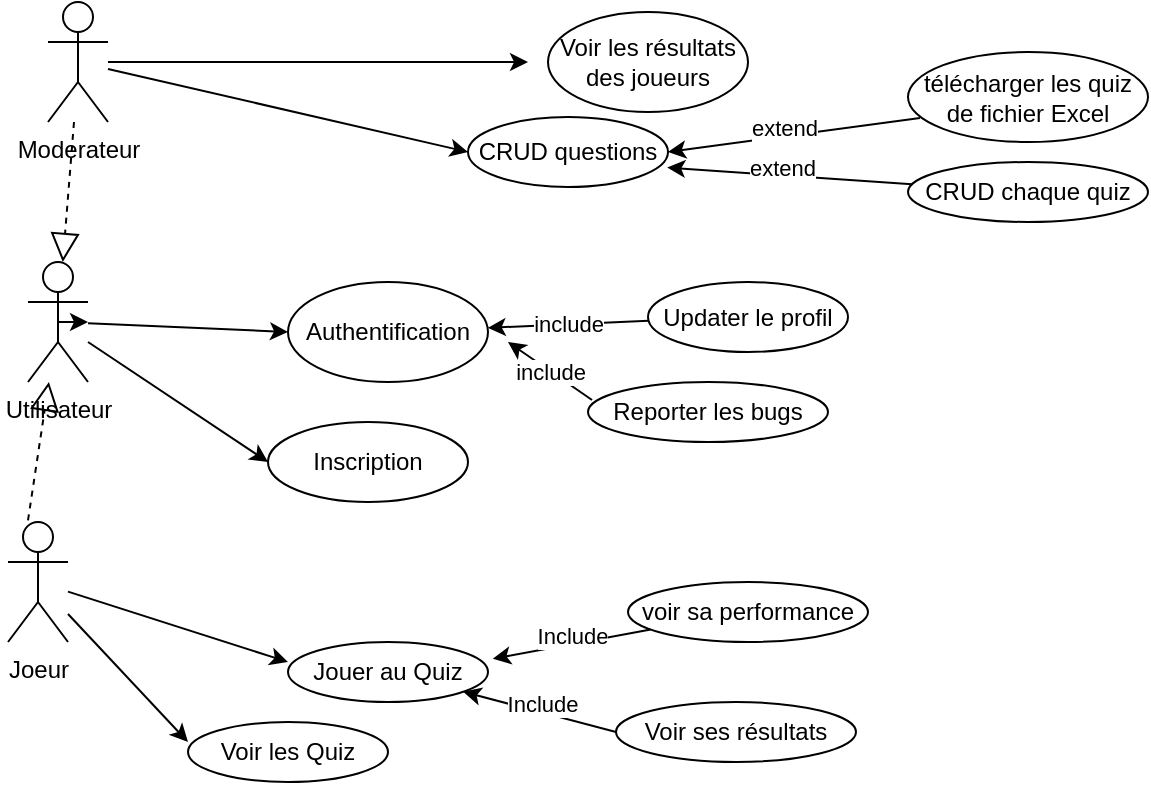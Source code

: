 <mxfile version="22.1.21" type="github" pages="2">
  <diagram name="Page-1" id="-kSXYxPSNdlGJXKzqjai">
    <mxGraphModel dx="1002" dy="535" grid="1" gridSize="10" guides="1" tooltips="1" connect="1" arrows="1" fold="1" page="1" pageScale="1" pageWidth="827" pageHeight="1169" math="0" shadow="0">
      <root>
        <mxCell id="0" />
        <mxCell id="1" parent="0" />
        <mxCell id="kqHvdpa6unui2aYF5rqx-35" style="edgeStyle=none;rounded=0;orthogonalLoop=1;jettySize=auto;html=1;entryX=0;entryY=0.5;entryDx=0;entryDy=0;" parent="1" source="kqHvdpa6unui2aYF5rqx-7" target="kqHvdpa6unui2aYF5rqx-19" edge="1">
          <mxGeometry relative="1" as="geometry" />
        </mxCell>
        <mxCell id="kqHvdpa6unui2aYF5rqx-40" style="edgeStyle=none;rounded=0;orthogonalLoop=1;jettySize=auto;html=1;entryX=0;entryY=0.5;entryDx=0;entryDy=0;" parent="1" source="kqHvdpa6unui2aYF5rqx-7" target="kqHvdpa6unui2aYF5rqx-39" edge="1">
          <mxGeometry relative="1" as="geometry" />
        </mxCell>
        <mxCell id="kqHvdpa6unui2aYF5rqx-7" value="Utilisateur&lt;br&gt;" style="shape=umlActor;verticalLabelPosition=bottom;verticalAlign=top;html=1;outlineConnect=0;" parent="1" vertex="1">
          <mxGeometry x="60" y="610" width="30" height="60" as="geometry" />
        </mxCell>
        <mxCell id="kqHvdpa6unui2aYF5rqx-43" style="edgeStyle=none;rounded=0;orthogonalLoop=1;jettySize=auto;html=1;" parent="1" source="kqHvdpa6unui2aYF5rqx-8" edge="1">
          <mxGeometry relative="1" as="geometry">
            <mxPoint x="310" y="510" as="targetPoint" />
          </mxGeometry>
        </mxCell>
        <mxCell id="kqHvdpa6unui2aYF5rqx-44" style="edgeStyle=none;rounded=0;orthogonalLoop=1;jettySize=auto;html=1;entryX=0;entryY=0.5;entryDx=0;entryDy=0;" parent="1" source="kqHvdpa6unui2aYF5rqx-8" target="kqHvdpa6unui2aYF5rqx-26" edge="1">
          <mxGeometry relative="1" as="geometry" />
        </mxCell>
        <mxCell id="kqHvdpa6unui2aYF5rqx-8" value="Moderateur" style="shape=umlActor;verticalLabelPosition=bottom;verticalAlign=top;html=1;outlineConnect=0;" parent="1" vertex="1">
          <mxGeometry x="70" y="480" width="30" height="60" as="geometry" />
        </mxCell>
        <mxCell id="kqHvdpa6unui2aYF5rqx-45" style="edgeStyle=none;rounded=0;orthogonalLoop=1;jettySize=auto;html=1;" parent="1" source="kqHvdpa6unui2aYF5rqx-11" edge="1">
          <mxGeometry relative="1" as="geometry">
            <mxPoint x="140" y="850" as="targetPoint" />
          </mxGeometry>
        </mxCell>
        <mxCell id="kqHvdpa6unui2aYF5rqx-47" style="edgeStyle=none;rounded=0;orthogonalLoop=1;jettySize=auto;html=1;" parent="1" source="kqHvdpa6unui2aYF5rqx-11" edge="1">
          <mxGeometry relative="1" as="geometry">
            <mxPoint x="190" y="810" as="targetPoint" />
          </mxGeometry>
        </mxCell>
        <mxCell id="kqHvdpa6unui2aYF5rqx-11" value="Joeur&lt;br&gt;" style="shape=umlActor;verticalLabelPosition=bottom;verticalAlign=top;html=1;outlineConnect=0;" parent="1" vertex="1">
          <mxGeometry x="50" y="740" width="30" height="60" as="geometry" />
        </mxCell>
        <mxCell id="kqHvdpa6unui2aYF5rqx-19" value="Authentification&lt;br&gt;" style="ellipse;whiteSpace=wrap;html=1;" parent="1" vertex="1">
          <mxGeometry x="190" y="620" width="100" height="50" as="geometry" />
        </mxCell>
        <mxCell id="kqHvdpa6unui2aYF5rqx-24" value="Jouer au Quiz" style="ellipse;whiteSpace=wrap;html=1;" parent="1" vertex="1">
          <mxGeometry x="190" y="800" width="100" height="30" as="geometry" />
        </mxCell>
        <mxCell id="kqHvdpa6unui2aYF5rqx-41" value="include" style="edgeStyle=none;rounded=0;orthogonalLoop=1;jettySize=auto;html=1;" parent="1" source="kqHvdpa6unui2aYF5rqx-25" target="kqHvdpa6unui2aYF5rqx-19" edge="1">
          <mxGeometry relative="1" as="geometry" />
        </mxCell>
        <mxCell id="kqHvdpa6unui2aYF5rqx-25" value="Updater le profil" style="ellipse;whiteSpace=wrap;html=1;" parent="1" vertex="1">
          <mxGeometry x="370" y="620" width="100" height="35" as="geometry" />
        </mxCell>
        <mxCell id="kqHvdpa6unui2aYF5rqx-26" value="CRUD questions&lt;br&gt;" style="ellipse;whiteSpace=wrap;html=1;" parent="1" vertex="1">
          <mxGeometry x="280" y="537.5" width="100" height="35" as="geometry" />
        </mxCell>
        <mxCell id="kqHvdpa6unui2aYF5rqx-29" value="Voir les résultats des joueurs" style="ellipse;whiteSpace=wrap;html=1;" parent="1" vertex="1">
          <mxGeometry x="320" y="485" width="100" height="50" as="geometry" />
        </mxCell>
        <mxCell id="kqHvdpa6unui2aYF5rqx-30" value="Voir les Quiz" style="ellipse;whiteSpace=wrap;html=1;" parent="1" vertex="1">
          <mxGeometry x="140" y="840" width="100" height="30" as="geometry" />
        </mxCell>
        <mxCell id="kqHvdpa6unui2aYF5rqx-36" value="" style="endArrow=block;dashed=1;endFill=0;endSize=12;html=1;rounded=0;" parent="1" target="kqHvdpa6unui2aYF5rqx-7" edge="1">
          <mxGeometry width="160" relative="1" as="geometry">
            <mxPoint x="83" y="540" as="sourcePoint" />
            <mxPoint x="180" y="570" as="targetPoint" />
          </mxGeometry>
        </mxCell>
        <mxCell id="kqHvdpa6unui2aYF5rqx-37" style="edgeStyle=none;rounded=0;orthogonalLoop=1;jettySize=auto;html=1;exitX=0.5;exitY=0.5;exitDx=0;exitDy=0;exitPerimeter=0;" parent="1" source="kqHvdpa6unui2aYF5rqx-7" target="kqHvdpa6unui2aYF5rqx-7" edge="1">
          <mxGeometry relative="1" as="geometry" />
        </mxCell>
        <mxCell id="kqHvdpa6unui2aYF5rqx-38" value="" style="endArrow=block;dashed=1;endFill=0;endSize=12;html=1;rounded=0;" parent="1" target="kqHvdpa6unui2aYF5rqx-7" edge="1">
          <mxGeometry width="160" relative="1" as="geometry">
            <mxPoint x="60" y="739.17" as="sourcePoint" />
            <mxPoint x="220" y="739.17" as="targetPoint" />
          </mxGeometry>
        </mxCell>
        <mxCell id="kqHvdpa6unui2aYF5rqx-39" value="Inscription" style="ellipse;whiteSpace=wrap;html=1;" parent="1" vertex="1">
          <mxGeometry x="180" y="690" width="100" height="40" as="geometry" />
        </mxCell>
        <mxCell id="xr_ATp5lVM9mZrM1eEPt-1" value="télécharger les quiz de fichier Excel" style="ellipse;whiteSpace=wrap;html=1;" parent="1" vertex="1">
          <mxGeometry x="500" y="505" width="120" height="45" as="geometry" />
        </mxCell>
        <mxCell id="xr_ATp5lVM9mZrM1eEPt-2" value="" style="endArrow=classic;html=1;rounded=0;entryX=1;entryY=0.5;entryDx=0;entryDy=0;exitX=0.05;exitY=0.733;exitDx=0;exitDy=0;exitPerimeter=0;" parent="1" source="xr_ATp5lVM9mZrM1eEPt-1" target="kqHvdpa6unui2aYF5rqx-26" edge="1">
          <mxGeometry width="50" height="50" relative="1" as="geometry">
            <mxPoint x="450" y="572.5" as="sourcePoint" />
            <mxPoint x="500" y="522.5" as="targetPoint" />
          </mxGeometry>
        </mxCell>
        <mxCell id="xr_ATp5lVM9mZrM1eEPt-3" value="extend" style="edgeLabel;html=1;align=center;verticalAlign=middle;resizable=0;points=[];" parent="xr_ATp5lVM9mZrM1eEPt-2" vertex="1" connectable="0">
          <mxGeometry x="0.073" y="-4" relative="1" as="geometry">
            <mxPoint as="offset" />
          </mxGeometry>
        </mxCell>
        <mxCell id="xr_ATp5lVM9mZrM1eEPt-9" value="voir sa performance" style="ellipse;whiteSpace=wrap;html=1;" parent="1" vertex="1">
          <mxGeometry x="360" y="770" width="120" height="30" as="geometry" />
        </mxCell>
        <mxCell id="xr_ATp5lVM9mZrM1eEPt-10" value="" style="endArrow=classic;html=1;rounded=0;entryX=1.024;entryY=0.28;entryDx=0;entryDy=0;entryPerimeter=0;" parent="1" source="xr_ATp5lVM9mZrM1eEPt-9" target="kqHvdpa6unui2aYF5rqx-24" edge="1">
          <mxGeometry width="50" height="50" relative="1" as="geometry">
            <mxPoint x="390" y="780" as="sourcePoint" />
            <mxPoint x="440" y="730" as="targetPoint" />
          </mxGeometry>
        </mxCell>
        <mxCell id="xr_ATp5lVM9mZrM1eEPt-11" value="Include" style="edgeLabel;html=1;align=center;verticalAlign=middle;resizable=0;points=[];" parent="xr_ATp5lVM9mZrM1eEPt-10" vertex="1" connectable="0">
          <mxGeometry x="-0.005" y="-4" relative="1" as="geometry">
            <mxPoint as="offset" />
          </mxGeometry>
        </mxCell>
        <mxCell id="xr_ATp5lVM9mZrM1eEPt-12" value="Voir ses résultats" style="ellipse;whiteSpace=wrap;html=1;" parent="1" vertex="1">
          <mxGeometry x="354" y="830" width="120" height="30" as="geometry" />
        </mxCell>
        <mxCell id="xr_ATp5lVM9mZrM1eEPt-13" value="" style="endArrow=classic;html=1;rounded=0;exitX=0;exitY=0.5;exitDx=0;exitDy=0;" parent="1" source="xr_ATp5lVM9mZrM1eEPt-12" target="kqHvdpa6unui2aYF5rqx-24" edge="1">
          <mxGeometry width="50" height="50" relative="1" as="geometry">
            <mxPoint x="381" y="804" as="sourcePoint" />
            <mxPoint x="302" y="818" as="targetPoint" />
          </mxGeometry>
        </mxCell>
        <mxCell id="xr_ATp5lVM9mZrM1eEPt-14" value="Include" style="edgeLabel;html=1;align=center;verticalAlign=middle;resizable=0;points=[];" parent="xr_ATp5lVM9mZrM1eEPt-13" vertex="1" connectable="0">
          <mxGeometry x="-0.005" y="-4" relative="1" as="geometry">
            <mxPoint as="offset" />
          </mxGeometry>
        </mxCell>
        <mxCell id="AuLIhAyiqhTqZYHh1PdH-1" value="Reporter les bugs" style="ellipse;whiteSpace=wrap;html=1;" parent="1" vertex="1">
          <mxGeometry x="340" y="670" width="120" height="30" as="geometry" />
        </mxCell>
        <mxCell id="AuLIhAyiqhTqZYHh1PdH-2" value="include" style="rounded=0;orthogonalLoop=1;jettySize=auto;html=1;exitX=0.017;exitY=0.3;exitDx=0;exitDy=0;exitPerimeter=0;" parent="1" source="AuLIhAyiqhTqZYHh1PdH-1" edge="1">
          <mxGeometry relative="1" as="geometry">
            <mxPoint x="350" y="655" as="sourcePoint" />
            <mxPoint x="300" y="650" as="targetPoint" />
          </mxGeometry>
        </mxCell>
        <mxCell id="AuLIhAyiqhTqZYHh1PdH-3" value="CRUD chaque quiz" style="ellipse;whiteSpace=wrap;html=1;" parent="1" vertex="1">
          <mxGeometry x="500" y="560" width="120" height="30" as="geometry" />
        </mxCell>
        <mxCell id="AuLIhAyiqhTqZYHh1PdH-5" value="" style="endArrow=classic;html=1;rounded=0;entryX=0.996;entryY=0.723;entryDx=0;entryDy=0;entryPerimeter=0;" parent="1" source="AuLIhAyiqhTqZYHh1PdH-3" target="kqHvdpa6unui2aYF5rqx-26" edge="1">
          <mxGeometry width="50" height="50" relative="1" as="geometry">
            <mxPoint x="516" y="548" as="sourcePoint" />
            <mxPoint x="390" y="565" as="targetPoint" />
          </mxGeometry>
        </mxCell>
        <mxCell id="AuLIhAyiqhTqZYHh1PdH-6" value="extend" style="edgeLabel;html=1;align=center;verticalAlign=middle;resizable=0;points=[];" parent="AuLIhAyiqhTqZYHh1PdH-5" vertex="1" connectable="0">
          <mxGeometry x="0.073" y="-4" relative="1" as="geometry">
            <mxPoint as="offset" />
          </mxGeometry>
        </mxCell>
      </root>
    </mxGraphModel>
  </diagram>
  <diagram id="HHJTQUvT6-EqKvSZpouP" name="Page-2">
    <mxGraphModel dx="2104" dy="501" grid="1" gridSize="10" guides="1" tooltips="1" connect="1" arrows="1" fold="1" page="1" pageScale="1" pageWidth="827" pageHeight="1169" math="0" shadow="0">
      <root>
        <mxCell id="0" />
        <mxCell id="1" parent="0" />
        <mxCell id="UHIwSIO8f0DV6rE-6jqE-1" value="" style="html=1;points=[[0,0,0,0,5],[0,1,0,0,-5],[1,0,0,0,5],[1,1,0,0,-5]];perimeter=orthogonalPerimeter;outlineConnect=0;targetShapes=umlLifeline;portConstraint=eastwest;newEdgeStyle={&quot;curved&quot;:0,&quot;rounded&quot;:0};" parent="1" vertex="1">
          <mxGeometry x="-730" y="60" width="10" height="340" as="geometry" />
        </mxCell>
        <mxCell id="UHIwSIO8f0DV6rE-6jqE-5" value="Utilisateur&lt;br&gt;" style="shape=umlActor;verticalLabelPosition=bottom;verticalAlign=top;html=1;outlineConnect=0;" parent="1" vertex="1">
          <mxGeometry x="-870" y="140" width="30" height="60" as="geometry" />
        </mxCell>
        <mxCell id="UHIwSIO8f0DV6rE-6jqE-11" value="" style="endArrow=classic;html=1;rounded=0;" parent="1" source="UHIwSIO8f0DV6rE-6jqE-13" edge="1">
          <mxGeometry width="50" height="50" relative="1" as="geometry">
            <mxPoint x="-820" y="180" as="sourcePoint" />
            <mxPoint x="-740" y="180" as="targetPoint" />
            <Array as="points">
              <mxPoint x="-780" y="180" />
            </Array>
          </mxGeometry>
        </mxCell>
        <mxCell id="UHIwSIO8f0DV6rE-6jqE-12" value="Etat initial" style="edgeLabel;html=1;align=center;verticalAlign=middle;resizable=0;points=[];" parent="UHIwSIO8f0DV6rE-6jqE-11" vertex="1" connectable="0">
          <mxGeometry x="-0.035" y="-1" relative="1" as="geometry">
            <mxPoint x="6" y="9" as="offset" />
          </mxGeometry>
        </mxCell>
        <mxCell id="UHIwSIO8f0DV6rE-6jqE-13" value="" style="shape=waypoint;sketch=0;fillStyle=solid;size=6;pointerEvents=1;points=[];fillColor=none;resizable=0;rotatable=0;perimeter=centerPerimeter;snapToPoint=1;" parent="1" vertex="1">
          <mxGeometry x="-830" y="170" width="20" height="20" as="geometry" />
        </mxCell>
        <mxCell id="UHIwSIO8f0DV6rE-6jqE-14" value="" style="html=1;points=[[0,0,0,0,5],[0,1,0,0,-5],[1,0,0,0,5],[1,1,0,0,-5]];perimeter=orthogonalPerimeter;outlineConnect=0;targetShapes=umlLifeline;portConstraint=eastwest;newEdgeStyle={&quot;curved&quot;:0,&quot;rounded&quot;:0};" parent="1" vertex="1">
          <mxGeometry x="-620" y="50" width="10" height="290" as="geometry" />
        </mxCell>
        <mxCell id="UHIwSIO8f0DV6rE-6jqE-15" value="" style="html=1;points=[[0,0,0,0,5],[0,1,0,0,-5],[1,0,0,0,5],[1,1,0,0,-5]];perimeter=orthogonalPerimeter;outlineConnect=0;targetShapes=umlLifeline;portConstraint=eastwest;newEdgeStyle={&quot;curved&quot;:0,&quot;rounded&quot;:0};" parent="1" vertex="1">
          <mxGeometry x="-500" y="50" width="10" height="290" as="geometry" />
        </mxCell>
        <mxCell id="UHIwSIO8f0DV6rE-6jqE-16" value="" style="html=1;points=[[0,0,0,0,5],[0,1,0,0,-5],[1,0,0,0,5],[1,1,0,0,-5]];perimeter=orthogonalPerimeter;outlineConnect=0;targetShapes=umlLifeline;portConstraint=eastwest;newEdgeStyle={&quot;curved&quot;:0,&quot;rounded&quot;:0};" parent="1" vertex="1">
          <mxGeometry x="-380" y="50" width="10" height="290" as="geometry" />
        </mxCell>
        <mxCell id="UHIwSIO8f0DV6rE-6jqE-17" value="" style="html=1;points=[[0,0,0,0,5],[0,1,0,0,-5],[1,0,0,0,5],[1,1,0,0,-5]];perimeter=orthogonalPerimeter;outlineConnect=0;targetShapes=umlLifeline;portConstraint=eastwest;newEdgeStyle={&quot;curved&quot;:0,&quot;rounded&quot;:0};" parent="1" vertex="1">
          <mxGeometry x="-290" y="50" width="10" height="320" as="geometry" />
        </mxCell>
        <mxCell id="2NLzrm88V_hFLFMiYYDH-2" value="" style="html=1;points=[[0,0,0,0,5],[0,1,0,0,-5],[1,0,0,0,5],[1,1,0,0,-5]];perimeter=orthogonalPerimeter;outlineConnect=0;targetShapes=umlLifeline;portConstraint=eastwest;newEdgeStyle={&quot;curved&quot;:0,&quot;rounded&quot;:0};" parent="1" vertex="1">
          <mxGeometry x="-50" y="40" width="10" height="960" as="geometry" />
        </mxCell>
        <mxCell id="2NLzrm88V_hFLFMiYYDH-3" value="" style="line;strokeWidth=2;html=1;" parent="1" vertex="1">
          <mxGeometry x="-720" y="100" width="100" height="10" as="geometry" />
        </mxCell>
        <mxCell id="2NLzrm88V_hFLFMiYYDH-7" value="" style="endArrow=classic;html=1;rounded=0;" parent="1" target="UHIwSIO8f0DV6rE-6jqE-15" edge="1" source="UHIwSIO8f0DV6rE-6jqE-14">
          <mxGeometry width="50" height="50" relative="1" as="geometry">
            <mxPoint x="-600" y="100" as="sourcePoint" />
            <mxPoint x="-540" y="60" as="targetPoint" />
            <Array as="points">
              <mxPoint x="-580" y="100" />
              <mxPoint x="-540" y="100" />
              <mxPoint x="-500" y="100" />
            </Array>
          </mxGeometry>
        </mxCell>
        <mxCell id="2NLzrm88V_hFLFMiYYDH-11" value="" style="endArrow=classic;html=1;rounded=0;" parent="1" edge="1">
          <mxGeometry width="50" height="50" relative="1" as="geometry">
            <mxPoint x="-490" y="110" as="sourcePoint" />
            <mxPoint x="-380" y="110" as="targetPoint" />
          </mxGeometry>
        </mxCell>
        <mxCell id="2NLzrm88V_hFLFMiYYDH-12" value="utilisateur" style="edgeLabel;html=1;align=center;verticalAlign=middle;resizable=0;points=[];" parent="1" vertex="1" connectable="0">
          <mxGeometry x="-810.003" y="190" as="geometry">
            <mxPoint x="83" y="-142" as="offset" />
          </mxGeometry>
        </mxCell>
        <mxCell id="2NLzrm88V_hFLFMiYYDH-13" value="bug center" style="edgeLabel;html=1;align=center;verticalAlign=middle;resizable=0;points=[];" parent="1" vertex="1" connectable="0">
          <mxGeometry x="-765.333" y="200" as="geometry">
            <mxPoint x="147" y="-149" as="offset" />
          </mxGeometry>
        </mxCell>
        <mxCell id="Y3HJ4F2u-vbkJcn6yb0H-1" value="&lt;div style=&quot;text-align: center;&quot;&gt;&lt;span style=&quot;font-size: 11px; background-color: rgb(255, 255, 255);&quot;&gt;cathalogue&lt;/span&gt;&lt;/div&gt;&lt;div style=&quot;text-align: center;&quot;&gt;&lt;span style=&quot;font-size: 11px; background-color: rgb(255, 255, 255);&quot;&gt;&lt;br&gt;&lt;/span&gt;&lt;/div&gt;" style="text;whiteSpace=wrap;html=1;" vertex="1" parent="1">
          <mxGeometry x="-520" y="30" width="90" height="30" as="geometry" />
        </mxCell>
        <mxCell id="Y3HJ4F2u-vbkJcn6yb0H-2" value="&lt;div style=&quot;text-align: center;&quot;&gt;&lt;span style=&quot;font-size: 11px; background-color: rgb(255, 255, 255);&quot;&gt;difficuty&lt;/span&gt;&lt;/div&gt;" style="text;whiteSpace=wrap;html=1;" vertex="1" parent="1">
          <mxGeometry x="-400" y="25" width="90" height="30" as="geometry" />
        </mxCell>
        <mxCell id="Y3HJ4F2u-vbkJcn6yb0H-3" value="&lt;div style=&quot;text-align: center;&quot;&gt;&lt;span style=&quot;font-size: 11px; background-color: rgb(255, 255, 255);&quot;&gt;Quiz visualisation&lt;/span&gt;&lt;/div&gt;" style="text;whiteSpace=wrap;html=1;" vertex="1" parent="1">
          <mxGeometry x="-290" y="30" width="90" height="30" as="geometry" />
        </mxCell>
        <mxCell id="Y3HJ4F2u-vbkJcn6yb0H-4" value="&lt;div style=&quot;text-align: center;&quot;&gt;&lt;span style=&quot;font-size: 11px; background-color: rgb(255, 255, 255);&quot;&gt;Annonce&lt;/span&gt;&lt;/div&gt;&lt;div style=&quot;text-align: center;&quot;&gt;&lt;span style=&quot;font-size: 11px; background-color: rgb(255, 255, 255);&quot;&gt;manager&lt;/span&gt;&lt;/div&gt;" style="text;whiteSpace=wrap;html=1;" vertex="1" parent="1">
          <mxGeometry x="-170" y="20" width="90" height="40" as="geometry" />
        </mxCell>
        <mxCell id="Y3HJ4F2u-vbkJcn6yb0H-6" value="&lt;div style=&quot;text-align: center;&quot;&gt;&lt;span style=&quot;font-size: 11px; background-color: rgb(255, 255, 255);&quot;&gt;Authentification&lt;/span&gt;&lt;/div&gt;" style="text;whiteSpace=wrap;html=1;" vertex="1" parent="1">
          <mxGeometry x="-70" y="20" width="90" height="30" as="geometry" />
        </mxCell>
        <mxCell id="Y3HJ4F2u-vbkJcn6yb0H-8" value="" style="endArrow=classic;html=1;rounded=0;" edge="1" parent="1">
          <mxGeometry width="50" height="50" relative="1" as="geometry">
            <mxPoint x="-820" y="180" as="sourcePoint" />
            <mxPoint x="-740" y="180" as="targetPoint" />
            <Array as="points">
              <mxPoint x="-780" y="180" />
            </Array>
          </mxGeometry>
        </mxCell>
        <mxCell id="Y3HJ4F2u-vbkJcn6yb0H-9" value="Etat initial" style="edgeLabel;html=1;align=center;verticalAlign=middle;resizable=0;points=[];" vertex="1" connectable="0" parent="Y3HJ4F2u-vbkJcn6yb0H-8">
          <mxGeometry x="-0.035" y="-1" relative="1" as="geometry">
            <mxPoint x="6" y="9" as="offset" />
          </mxGeometry>
        </mxCell>
        <mxCell id="Y3HJ4F2u-vbkJcn6yb0H-12" value="&lt;font style=&quot;font-size: 10px;&quot;&gt;Reporter&lt;br&gt;&amp;nbsp;un bug&lt;/font&gt;" style="endArrow=classic;html=1;rounded=0;" edge="1" parent="1" source="UHIwSIO8f0DV6rE-6jqE-1" target="UHIwSIO8f0DV6rE-6jqE-14">
          <mxGeometry y="20" width="50" height="50" relative="1" as="geometry">
            <mxPoint x="-710" y="140" as="sourcePoint" />
            <mxPoint x="-630" y="100" as="targetPoint" />
            <Array as="points">
              <mxPoint x="-650" y="160" />
            </Array>
            <mxPoint as="offset" />
          </mxGeometry>
        </mxCell>
        <mxCell id="Y3HJ4F2u-vbkJcn6yb0H-24" value="" style="endArrow=block;dashed=1;endFill=0;endSize=12;html=1;rounded=0;" edge="1" parent="1">
          <mxGeometry width="160" relative="1" as="geometry">
            <mxPoint x="-620" y="584" as="sourcePoint" />
            <mxPoint x="-720" y="584" as="targetPoint" />
          </mxGeometry>
        </mxCell>
        <mxCell id="Y3HJ4F2u-vbkJcn6yb0H-27" value="&lt;font style=&quot;font-size: 10px;&quot;&gt;retour acceuil&lt;/font&gt;" style="text;html=1;strokeColor=none;fillColor=none;align=center;verticalAlign=middle;whiteSpace=wrap;rounded=0;" vertex="1" parent="1">
          <mxGeometry x="-700" y="220" width="60" height="20" as="geometry" />
        </mxCell>
        <mxCell id="Y3HJ4F2u-vbkJcn6yb0H-29" value="" style="endArrow=block;dashed=1;endFill=0;endSize=12;html=1;rounded=0;" edge="1" parent="1">
          <mxGeometry width="160" relative="1" as="geometry">
            <mxPoint x="-500" y="280" as="sourcePoint" />
            <mxPoint x="-720" y="280" as="targetPoint" />
          </mxGeometry>
        </mxCell>
        <mxCell id="Y3HJ4F2u-vbkJcn6yb0H-31" value="&lt;font style=&quot;font-size: 10px;&quot;&gt;retour acceuil&lt;/font&gt;" style="text;html=1;strokeColor=none;fillColor=none;align=center;verticalAlign=middle;whiteSpace=wrap;rounded=0;" vertex="1" parent="1">
          <mxGeometry x="-590" y="250" width="60" height="20" as="geometry" />
        </mxCell>
        <mxCell id="Y3HJ4F2u-vbkJcn6yb0H-32" value="&lt;font style=&quot;font-size: 10px;&quot;&gt;choisir cathalogue&lt;/font&gt;" style="text;html=1;strokeColor=none;fillColor=none;align=center;verticalAlign=middle;whiteSpace=wrap;rounded=0;" vertex="1" parent="1">
          <mxGeometry x="-590" y="70" width="60" height="20" as="geometry" />
        </mxCell>
        <mxCell id="Y3HJ4F2u-vbkJcn6yb0H-33" value="" style="endArrow=block;dashed=1;endFill=0;endSize=12;html=1;rounded=0;" edge="1" parent="1" source="UHIwSIO8f0DV6rE-6jqE-16">
          <mxGeometry width="160" relative="1" as="geometry">
            <mxPoint x="-505" y="300" as="sourcePoint" />
            <mxPoint x="-720" y="300" as="targetPoint" />
          </mxGeometry>
        </mxCell>
        <mxCell id="Y3HJ4F2u-vbkJcn6yb0H-34" value="&lt;font style=&quot;font-size: 10px;&quot;&gt;retour acceuil&lt;/font&gt;" style="text;html=1;strokeColor=none;fillColor=none;align=center;verticalAlign=middle;whiteSpace=wrap;rounded=0;" vertex="1" parent="1">
          <mxGeometry x="-473" y="270" width="60" height="20" as="geometry" />
        </mxCell>
        <mxCell id="Y3HJ4F2u-vbkJcn6yb0H-35" value="&lt;font style=&quot;font-size: 10px;&quot;&gt;choisir&amp;nbsp;&lt;br&gt;difficulte&lt;br&gt;&lt;br&gt;&lt;/font&gt;" style="text;html=1;strokeColor=none;fillColor=none;align=center;verticalAlign=middle;whiteSpace=wrap;rounded=0;" vertex="1" parent="1">
          <mxGeometry x="-473" y="90" width="60" height="20" as="geometry" />
        </mxCell>
        <mxCell id="Y3HJ4F2u-vbkJcn6yb0H-36" value="&lt;font style=&quot;font-size: 10px;&quot;&gt;Voir Quiz&lt;br&gt;&lt;/font&gt;" style="text;html=1;strokeColor=none;fillColor=none;align=center;verticalAlign=middle;whiteSpace=wrap;rounded=0;" vertex="1" parent="1">
          <mxGeometry x="-370" y="95" width="60" height="20" as="geometry" />
        </mxCell>
        <mxCell id="Y3HJ4F2u-vbkJcn6yb0H-38" value="" style="endArrow=classic;html=1;rounded=0;" edge="1" parent="1">
          <mxGeometry width="50" height="50" relative="1" as="geometry">
            <mxPoint x="-370" y="120" as="sourcePoint" />
            <mxPoint x="-290" y="120" as="targetPoint" />
          </mxGeometry>
        </mxCell>
        <mxCell id="Y3HJ4F2u-vbkJcn6yb0H-39" value="" style="endArrow=block;dashed=1;endFill=0;endSize=12;html=1;rounded=0;" edge="1" parent="1" source="UHIwSIO8f0DV6rE-6jqE-17">
          <mxGeometry width="160" relative="1" as="geometry">
            <mxPoint x="-375" y="360" as="sourcePoint" />
            <mxPoint x="-720" y="360" as="targetPoint" />
            <Array as="points" />
          </mxGeometry>
        </mxCell>
        <mxCell id="Y3HJ4F2u-vbkJcn6yb0H-45" value="&lt;font style=&quot;font-size: 9px;&quot;&gt;retour acceuil&lt;/font&gt;" style="text;html=1;strokeColor=none;fillColor=none;align=center;verticalAlign=middle;whiteSpace=wrap;rounded=0;" vertex="1" parent="1">
          <mxGeometry x="-560" y="340" width="60" height="10" as="geometry" />
        </mxCell>
        <mxCell id="Y3HJ4F2u-vbkJcn6yb0H-48" value="" style="endArrow=classic;html=1;rounded=0;exitX=1;exitY=0.25;exitDx=0;exitDy=0;exitPerimeter=0;" edge="1" parent="1" source="2NLzrm88V_hFLFMiYYDH-1">
          <mxGeometry width="50" height="50" relative="1" as="geometry">
            <mxPoint x="-270" y="130" as="sourcePoint" />
            <mxPoint x="-170" y="130" as="targetPoint" />
          </mxGeometry>
        </mxCell>
        <mxCell id="Y3HJ4F2u-vbkJcn6yb0H-50" value="&lt;font style=&quot;font-size: 10px;&quot;&gt;Voir annonce&lt;br&gt;&lt;/font&gt;" style="text;html=1;strokeColor=none;fillColor=none;align=center;verticalAlign=middle;whiteSpace=wrap;rounded=0;" vertex="1" parent="1">
          <mxGeometry x="-260" y="100" width="60" height="20" as="geometry" />
        </mxCell>
        <mxCell id="Y3HJ4F2u-vbkJcn6yb0H-51" value="" style="endArrow=classic;html=1;rounded=0;exitX=1;exitY=0.25;exitDx=0;exitDy=0;exitPerimeter=0;" edge="1" parent="1" source="UHIwSIO8f0DV6rE-6jqE-17" target="2NLzrm88V_hFLFMiYYDH-1">
          <mxGeometry width="50" height="50" relative="1" as="geometry">
            <mxPoint x="-280" y="130" as="sourcePoint" />
            <mxPoint x="-170" y="130" as="targetPoint" />
          </mxGeometry>
        </mxCell>
        <mxCell id="2NLzrm88V_hFLFMiYYDH-1" value="" style="html=1;points=[[0,0,0,0,5],[0,1,0,0,-5],[1,0,0,0,5],[1,1,0,0,-5]];perimeter=orthogonalPerimeter;outlineConnect=0;targetShapes=umlLifeline;portConstraint=eastwest;newEdgeStyle={&quot;curved&quot;:0,&quot;rounded&quot;:0};" parent="1" vertex="1">
          <mxGeometry x="-170" y="55" width="10" height="260" as="geometry" />
        </mxCell>
        <mxCell id="Y3HJ4F2u-vbkJcn6yb0H-52" value="" style="endArrow=classic;html=1;rounded=0;exitX=1;exitY=0.25;exitDx=0;exitDy=0;exitPerimeter=0;" edge="1" parent="1">
          <mxGeometry width="50" height="50" relative="1" as="geometry">
            <mxPoint x="-160" y="140" as="sourcePoint" />
            <mxPoint x="-50" y="140" as="targetPoint" />
          </mxGeometry>
        </mxCell>
        <mxCell id="Y3HJ4F2u-vbkJcn6yb0H-53" value="&lt;font style=&quot;font-size: 10px;&quot;&gt;Authentifier&lt;br&gt;&lt;/font&gt;" style="text;html=1;strokeColor=none;fillColor=none;align=center;verticalAlign=middle;whiteSpace=wrap;rounded=0;" vertex="1" parent="1">
          <mxGeometry x="-155" y="115" width="60" height="20" as="geometry" />
        </mxCell>
        <mxCell id="Y3HJ4F2u-vbkJcn6yb0H-55" value="" style="html=1;points=[[0,0,0,0,5],[0,1,0,0,-5],[1,0,0,0,5],[1,1,0,0,-5]];perimeter=orthogonalPerimeter;outlineConnect=0;targetShapes=umlLifeline;portConstraint=eastwest;newEdgeStyle={&quot;curved&quot;:0,&quot;rounded&quot;:0};" vertex="1" parent="1">
          <mxGeometry x="-730" y="430" width="10" height="230" as="geometry" />
        </mxCell>
        <mxCell id="Y3HJ4F2u-vbkJcn6yb0H-56" value="joueur" style="text;html=1;strokeColor=none;fillColor=none;align=center;verticalAlign=middle;whiteSpace=wrap;rounded=0;" vertex="1" parent="1">
          <mxGeometry x="-755" y="410" width="60" height="30" as="geometry" />
        </mxCell>
        <mxCell id="Y3HJ4F2u-vbkJcn6yb0H-57" value="" style="html=1;points=[[0,0,0,0,5],[0,1,0,0,-5],[1,0,0,0,5],[1,1,0,0,-5]];perimeter=orthogonalPerimeter;outlineConnect=0;targetShapes=umlLifeline;portConstraint=eastwest;newEdgeStyle={&quot;curved&quot;:0,&quot;rounded&quot;:0};" vertex="1" parent="1">
          <mxGeometry x="-620" y="430" width="10" height="230" as="geometry" />
        </mxCell>
        <mxCell id="Y3HJ4F2u-vbkJcn6yb0H-58" value="" style="html=1;points=[[0,0,0,0,5],[0,1,0,0,-5],[1,0,0,0,5],[1,1,0,0,-5]];perimeter=orthogonalPerimeter;outlineConnect=0;targetShapes=umlLifeline;portConstraint=eastwest;newEdgeStyle={&quot;curved&quot;:0,&quot;rounded&quot;:0};" vertex="1" parent="1">
          <mxGeometry x="-490" y="430" width="10" height="230" as="geometry" />
        </mxCell>
        <mxCell id="Y3HJ4F2u-vbkJcn6yb0H-60" value="&lt;span style=&quot;font-size: 10px;&quot;&gt;Voir resultat&lt;/span&gt;" style="endArrow=classic;html=1;rounded=0;" edge="1" parent="1">
          <mxGeometry x="0.215" y="10" width="50" height="50" relative="1" as="geometry">
            <mxPoint x="-720" y="530" as="sourcePoint" />
            <mxPoint x="-490" y="530" as="targetPoint" />
            <Array as="points">
              <mxPoint x="-650" y="530" />
            </Array>
            <mxPoint as="offset" />
          </mxGeometry>
        </mxCell>
        <mxCell id="Y3HJ4F2u-vbkJcn6yb0H-65" value="&lt;span style=&quot;font-size: 10px;&quot;&gt;joueur&lt;/span&gt;" style="endArrow=classic;html=1;rounded=0;" edge="1" parent="1">
          <mxGeometry y="20" width="50" height="50" relative="1" as="geometry">
            <mxPoint x="-710" y="500" as="sourcePoint" />
            <mxPoint x="-610" y="500" as="targetPoint" />
            <Array as="points">
              <mxPoint x="-640" y="500" />
            </Array>
            <mxPoint as="offset" />
          </mxGeometry>
        </mxCell>
        <mxCell id="Y3HJ4F2u-vbkJcn6yb0H-66" value="" style="endArrow=block;dashed=1;endFill=0;endSize=12;html=1;rounded=0;" edge="1" parent="1" target="Y3HJ4F2u-vbkJcn6yb0H-55">
          <mxGeometry width="160" relative="1" as="geometry">
            <mxPoint x="-60" y="470" as="sourcePoint" />
            <mxPoint x="-695" y="450" as="targetPoint" />
            <Array as="points" />
          </mxGeometry>
        </mxCell>
        <mxCell id="Y3HJ4F2u-vbkJcn6yb0H-67" value="&lt;font style=&quot;font-size: 10px;&quot;&gt;Authentification comme joueur&lt;/font&gt;" style="text;html=1;strokeColor=none;fillColor=none;align=center;verticalAlign=middle;whiteSpace=wrap;rounded=0;" vertex="1" parent="1">
          <mxGeometry x="-195" y="430" width="60" height="30" as="geometry" />
        </mxCell>
        <mxCell id="Y3HJ4F2u-vbkJcn6yb0H-69" value="" style="endArrow=block;dashed=1;endFill=0;endSize=12;html=1;rounded=0;" edge="1" parent="1">
          <mxGeometry width="160" relative="1" as="geometry">
            <mxPoint x="-610" y="260" as="sourcePoint" />
            <mxPoint x="-710" y="260" as="targetPoint" />
          </mxGeometry>
        </mxCell>
        <mxCell id="Y3HJ4F2u-vbkJcn6yb0H-70" value="&lt;font style=&quot;font-size: 10px;&quot;&gt;retour acceuil&lt;/font&gt;" style="text;html=1;strokeColor=none;fillColor=none;align=center;verticalAlign=middle;whiteSpace=wrap;rounded=0;" vertex="1" parent="1">
          <mxGeometry x="-700" y="560" width="60" height="20" as="geometry" />
        </mxCell>
        <mxCell id="Y3HJ4F2u-vbkJcn6yb0H-71" value="" style="endArrow=block;dashed=1;endFill=0;endSize=12;html=1;rounded=0;" edge="1" parent="1" source="Y3HJ4F2u-vbkJcn6yb0H-58">
          <mxGeometry width="160" relative="1" as="geometry">
            <mxPoint x="-620" y="610" as="sourcePoint" />
            <mxPoint x="-720" y="610" as="targetPoint" />
          </mxGeometry>
        </mxCell>
        <mxCell id="Y3HJ4F2u-vbkJcn6yb0H-72" value="&lt;font style=&quot;font-size: 10px;&quot;&gt;retour acceuil&lt;/font&gt;" style="text;html=1;strokeColor=none;fillColor=none;align=center;verticalAlign=middle;whiteSpace=wrap;rounded=0;" vertex="1" parent="1">
          <mxGeometry x="-590" y="585" width="60" height="20" as="geometry" />
        </mxCell>
        <mxCell id="Y3HJ4F2u-vbkJcn6yb0H-73" value="" style="html=1;points=[[0,0,0,0,5],[0,1,0,0,-5],[1,0,0,0,5],[1,1,0,0,-5]];perimeter=orthogonalPerimeter;outlineConnect=0;targetShapes=umlLifeline;portConstraint=eastwest;newEdgeStyle={&quot;curved&quot;:0,&quot;rounded&quot;:0};" vertex="1" parent="1">
          <mxGeometry x="-730" y="700" width="10" height="230" as="geometry" />
        </mxCell>
        <mxCell id="Y3HJ4F2u-vbkJcn6yb0H-74" value="Admin" style="text;html=1;strokeColor=none;fillColor=none;align=center;verticalAlign=middle;whiteSpace=wrap;rounded=0;" vertex="1" parent="1">
          <mxGeometry x="-755" y="670" width="60" height="30" as="geometry" />
        </mxCell>
        <mxCell id="Y3HJ4F2u-vbkJcn6yb0H-75" value="" style="html=1;points=[[0,0,0,0,5],[0,1,0,0,-5],[1,0,0,0,5],[1,1,0,0,-5]];perimeter=orthogonalPerimeter;outlineConnect=0;targetShapes=umlLifeline;portConstraint=eastwest;newEdgeStyle={&quot;curved&quot;:0,&quot;rounded&quot;:0};" vertex="1" parent="1">
          <mxGeometry x="-620" y="700" width="10" height="230" as="geometry" />
        </mxCell>
        <mxCell id="Y3HJ4F2u-vbkJcn6yb0H-76" value="" style="html=1;points=[[0,0,0,0,5],[0,1,0,0,-5],[1,0,0,0,5],[1,1,0,0,-5]];perimeter=orthogonalPerimeter;outlineConnect=0;targetShapes=umlLifeline;portConstraint=eastwest;newEdgeStyle={&quot;curved&quot;:0,&quot;rounded&quot;:0};" vertex="1" parent="1">
          <mxGeometry x="-490" y="700" width="10" height="230" as="geometry" />
        </mxCell>
        <mxCell id="Y3HJ4F2u-vbkJcn6yb0H-77" value="Jouer&lt;br&gt;Quiz" style="text;html=1;strokeColor=none;fillColor=none;align=center;verticalAlign=middle;whiteSpace=wrap;rounded=0;" vertex="1" parent="1">
          <mxGeometry x="-645" y="400" width="60" height="30" as="geometry" />
        </mxCell>
        <mxCell id="Y3HJ4F2u-vbkJcn6yb0H-78" value="Result" style="text;html=1;strokeColor=none;fillColor=none;align=center;verticalAlign=middle;whiteSpace=wrap;rounded=0;" vertex="1" parent="1">
          <mxGeometry x="-520" y="400" width="60" height="30" as="geometry" />
        </mxCell>
        <mxCell id="Y3HJ4F2u-vbkJcn6yb0H-79" value="Crud Quiz" style="text;html=1;strokeColor=none;fillColor=none;align=center;verticalAlign=middle;whiteSpace=wrap;rounded=0;" vertex="1" parent="1">
          <mxGeometry x="-645" y="670" width="60" height="30" as="geometry" />
        </mxCell>
        <mxCell id="Y3HJ4F2u-vbkJcn6yb0H-80" value="Excell file" style="text;html=1;strokeColor=none;fillColor=none;align=center;verticalAlign=middle;whiteSpace=wrap;rounded=0;" vertex="1" parent="1">
          <mxGeometry x="-525" y="670" width="60" height="30" as="geometry" />
        </mxCell>
        <mxCell id="Y3HJ4F2u-vbkJcn6yb0H-82" value="" style="endArrow=block;dashed=1;endFill=0;endSize=12;html=1;rounded=0;" edge="1" parent="1" source="2NLzrm88V_hFLFMiYYDH-2">
          <mxGeometry width="160" relative="1" as="geometry">
            <mxPoint x="-60" y="730" as="sourcePoint" />
            <mxPoint x="-720" y="730" as="targetPoint" />
            <Array as="points" />
          </mxGeometry>
        </mxCell>
        <mxCell id="Y3HJ4F2u-vbkJcn6yb0H-83" value="&lt;font style=&quot;font-size: 10px;&quot;&gt;Authentification comme Admin&lt;/font&gt;" style="text;html=1;strokeColor=none;fillColor=none;align=center;verticalAlign=middle;whiteSpace=wrap;rounded=0;" vertex="1" parent="1">
          <mxGeometry x="-220" y="700" width="60" height="30" as="geometry" />
        </mxCell>
        <mxCell id="Y3HJ4F2u-vbkJcn6yb0H-84" value="" style="endArrow=block;dashed=1;endFill=0;endSize=12;html=1;rounded=0;" edge="1" parent="1">
          <mxGeometry width="160" relative="1" as="geometry">
            <mxPoint x="-620" y="780" as="sourcePoint" />
            <mxPoint x="-720" y="780" as="targetPoint" />
          </mxGeometry>
        </mxCell>
        <mxCell id="Y3HJ4F2u-vbkJcn6yb0H-85" value="&lt;span style=&quot;font-size: 10px;&quot;&gt;Crud fonctions&lt;/span&gt;" style="text;html=1;strokeColor=none;fillColor=none;align=center;verticalAlign=middle;whiteSpace=wrap;rounded=0;" vertex="1" parent="1">
          <mxGeometry x="-705" y="750" width="60" height="20" as="geometry" />
        </mxCell>
      </root>
    </mxGraphModel>
  </diagram>
</mxfile>
